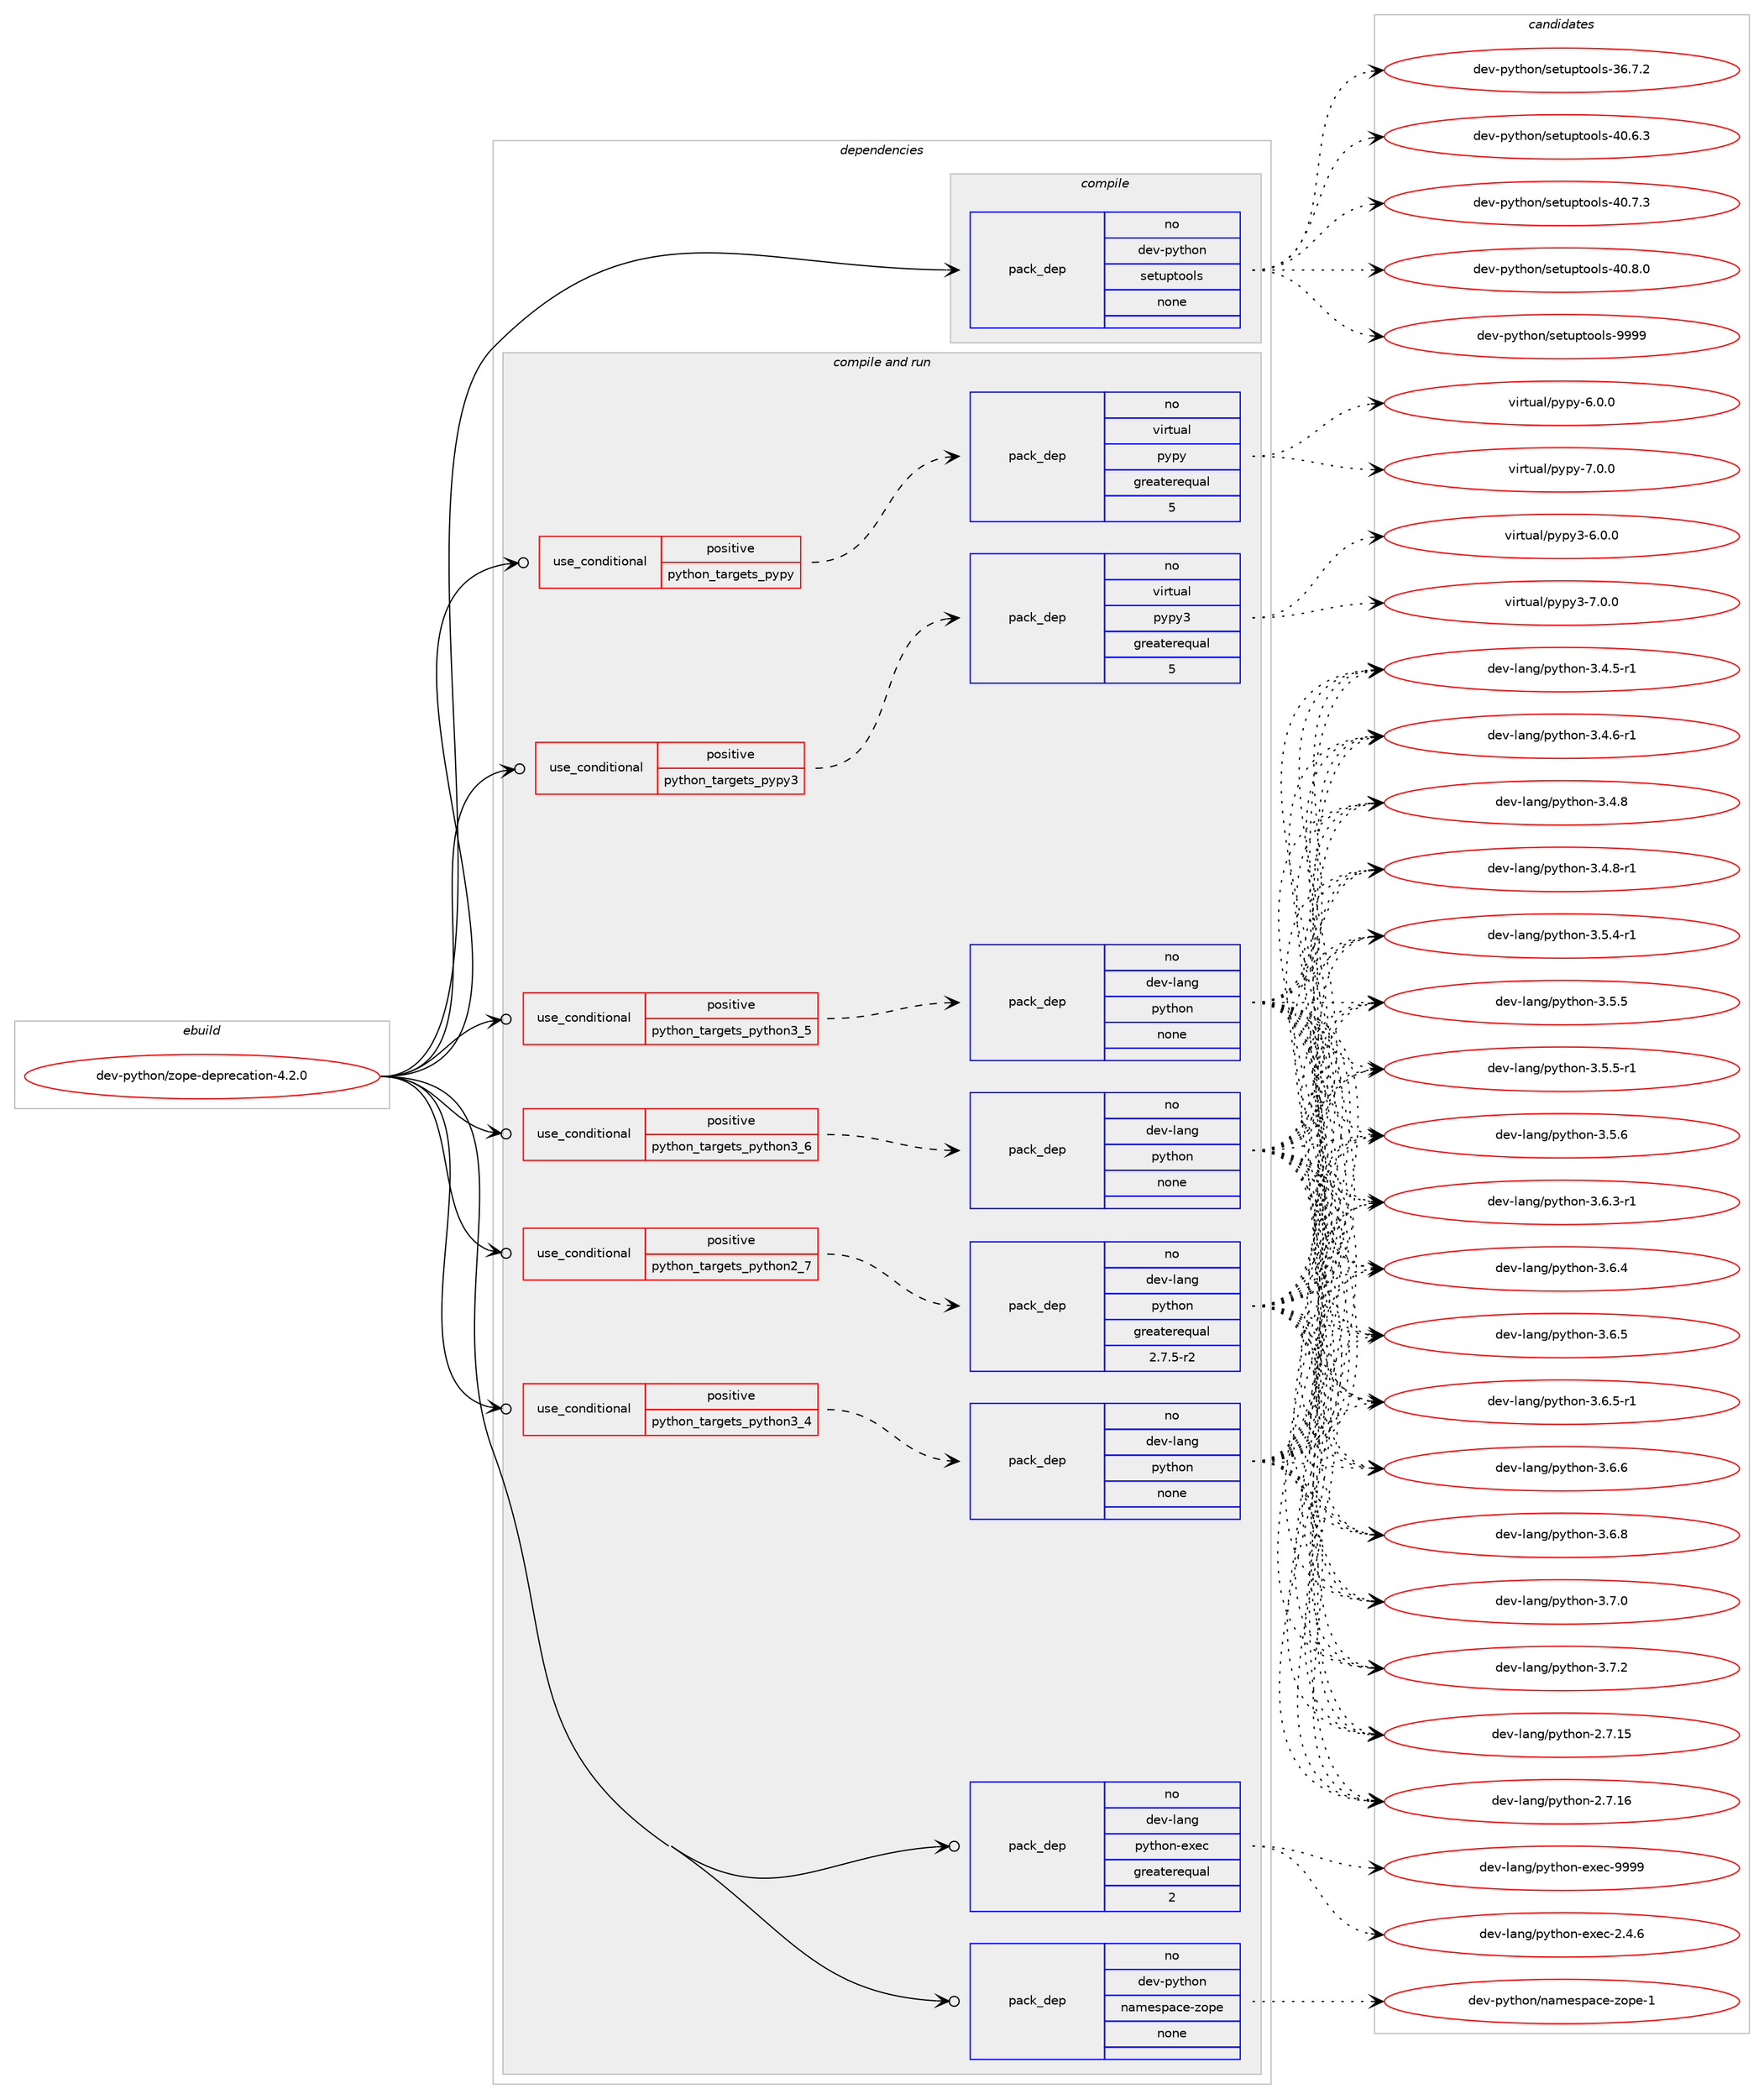 digraph prolog {

# *************
# Graph options
# *************

newrank=true;
concentrate=true;
compound=true;
graph [rankdir=LR,fontname=Helvetica,fontsize=10,ranksep=1.5];#, ranksep=2.5, nodesep=0.2];
edge  [arrowhead=vee];
node  [fontname=Helvetica,fontsize=10];

# **********
# The ebuild
# **********

subgraph cluster_leftcol {
color=gray;
rank=same;
label=<<i>ebuild</i>>;
id [label="dev-python/zope-deprecation-4.2.0", color=red, width=4, href="../dev-python/zope-deprecation-4.2.0.svg"];
}

# ****************
# The dependencies
# ****************

subgraph cluster_midcol {
color=gray;
label=<<i>dependencies</i>>;
subgraph cluster_compile {
fillcolor="#eeeeee";
style=filled;
label=<<i>compile</i>>;
subgraph pack1038645 {
dependency1449307 [label=<<TABLE BORDER="0" CELLBORDER="1" CELLSPACING="0" CELLPADDING="4" WIDTH="220"><TR><TD ROWSPAN="6" CELLPADDING="30">pack_dep</TD></TR><TR><TD WIDTH="110">no</TD></TR><TR><TD>dev-python</TD></TR><TR><TD>setuptools</TD></TR><TR><TD>none</TD></TR><TR><TD></TD></TR></TABLE>>, shape=none, color=blue];
}
id:e -> dependency1449307:w [weight=20,style="solid",arrowhead="vee"];
}
subgraph cluster_compileandrun {
fillcolor="#eeeeee";
style=filled;
label=<<i>compile and run</i>>;
subgraph cond387289 {
dependency1449308 [label=<<TABLE BORDER="0" CELLBORDER="1" CELLSPACING="0" CELLPADDING="4"><TR><TD ROWSPAN="3" CELLPADDING="10">use_conditional</TD></TR><TR><TD>positive</TD></TR><TR><TD>python_targets_pypy</TD></TR></TABLE>>, shape=none, color=red];
subgraph pack1038646 {
dependency1449309 [label=<<TABLE BORDER="0" CELLBORDER="1" CELLSPACING="0" CELLPADDING="4" WIDTH="220"><TR><TD ROWSPAN="6" CELLPADDING="30">pack_dep</TD></TR><TR><TD WIDTH="110">no</TD></TR><TR><TD>virtual</TD></TR><TR><TD>pypy</TD></TR><TR><TD>greaterequal</TD></TR><TR><TD>5</TD></TR></TABLE>>, shape=none, color=blue];
}
dependency1449308:e -> dependency1449309:w [weight=20,style="dashed",arrowhead="vee"];
}
id:e -> dependency1449308:w [weight=20,style="solid",arrowhead="odotvee"];
subgraph cond387290 {
dependency1449310 [label=<<TABLE BORDER="0" CELLBORDER="1" CELLSPACING="0" CELLPADDING="4"><TR><TD ROWSPAN="3" CELLPADDING="10">use_conditional</TD></TR><TR><TD>positive</TD></TR><TR><TD>python_targets_pypy3</TD></TR></TABLE>>, shape=none, color=red];
subgraph pack1038647 {
dependency1449311 [label=<<TABLE BORDER="0" CELLBORDER="1" CELLSPACING="0" CELLPADDING="4" WIDTH="220"><TR><TD ROWSPAN="6" CELLPADDING="30">pack_dep</TD></TR><TR><TD WIDTH="110">no</TD></TR><TR><TD>virtual</TD></TR><TR><TD>pypy3</TD></TR><TR><TD>greaterequal</TD></TR><TR><TD>5</TD></TR></TABLE>>, shape=none, color=blue];
}
dependency1449310:e -> dependency1449311:w [weight=20,style="dashed",arrowhead="vee"];
}
id:e -> dependency1449310:w [weight=20,style="solid",arrowhead="odotvee"];
subgraph cond387291 {
dependency1449312 [label=<<TABLE BORDER="0" CELLBORDER="1" CELLSPACING="0" CELLPADDING="4"><TR><TD ROWSPAN="3" CELLPADDING="10">use_conditional</TD></TR><TR><TD>positive</TD></TR><TR><TD>python_targets_python2_7</TD></TR></TABLE>>, shape=none, color=red];
subgraph pack1038648 {
dependency1449313 [label=<<TABLE BORDER="0" CELLBORDER="1" CELLSPACING="0" CELLPADDING="4" WIDTH="220"><TR><TD ROWSPAN="6" CELLPADDING="30">pack_dep</TD></TR><TR><TD WIDTH="110">no</TD></TR><TR><TD>dev-lang</TD></TR><TR><TD>python</TD></TR><TR><TD>greaterequal</TD></TR><TR><TD>2.7.5-r2</TD></TR></TABLE>>, shape=none, color=blue];
}
dependency1449312:e -> dependency1449313:w [weight=20,style="dashed",arrowhead="vee"];
}
id:e -> dependency1449312:w [weight=20,style="solid",arrowhead="odotvee"];
subgraph cond387292 {
dependency1449314 [label=<<TABLE BORDER="0" CELLBORDER="1" CELLSPACING="0" CELLPADDING="4"><TR><TD ROWSPAN="3" CELLPADDING="10">use_conditional</TD></TR><TR><TD>positive</TD></TR><TR><TD>python_targets_python3_4</TD></TR></TABLE>>, shape=none, color=red];
subgraph pack1038649 {
dependency1449315 [label=<<TABLE BORDER="0" CELLBORDER="1" CELLSPACING="0" CELLPADDING="4" WIDTH="220"><TR><TD ROWSPAN="6" CELLPADDING="30">pack_dep</TD></TR><TR><TD WIDTH="110">no</TD></TR><TR><TD>dev-lang</TD></TR><TR><TD>python</TD></TR><TR><TD>none</TD></TR><TR><TD></TD></TR></TABLE>>, shape=none, color=blue];
}
dependency1449314:e -> dependency1449315:w [weight=20,style="dashed",arrowhead="vee"];
}
id:e -> dependency1449314:w [weight=20,style="solid",arrowhead="odotvee"];
subgraph cond387293 {
dependency1449316 [label=<<TABLE BORDER="0" CELLBORDER="1" CELLSPACING="0" CELLPADDING="4"><TR><TD ROWSPAN="3" CELLPADDING="10">use_conditional</TD></TR><TR><TD>positive</TD></TR><TR><TD>python_targets_python3_5</TD></TR></TABLE>>, shape=none, color=red];
subgraph pack1038650 {
dependency1449317 [label=<<TABLE BORDER="0" CELLBORDER="1" CELLSPACING="0" CELLPADDING="4" WIDTH="220"><TR><TD ROWSPAN="6" CELLPADDING="30">pack_dep</TD></TR><TR><TD WIDTH="110">no</TD></TR><TR><TD>dev-lang</TD></TR><TR><TD>python</TD></TR><TR><TD>none</TD></TR><TR><TD></TD></TR></TABLE>>, shape=none, color=blue];
}
dependency1449316:e -> dependency1449317:w [weight=20,style="dashed",arrowhead="vee"];
}
id:e -> dependency1449316:w [weight=20,style="solid",arrowhead="odotvee"];
subgraph cond387294 {
dependency1449318 [label=<<TABLE BORDER="0" CELLBORDER="1" CELLSPACING="0" CELLPADDING="4"><TR><TD ROWSPAN="3" CELLPADDING="10">use_conditional</TD></TR><TR><TD>positive</TD></TR><TR><TD>python_targets_python3_6</TD></TR></TABLE>>, shape=none, color=red];
subgraph pack1038651 {
dependency1449319 [label=<<TABLE BORDER="0" CELLBORDER="1" CELLSPACING="0" CELLPADDING="4" WIDTH="220"><TR><TD ROWSPAN="6" CELLPADDING="30">pack_dep</TD></TR><TR><TD WIDTH="110">no</TD></TR><TR><TD>dev-lang</TD></TR><TR><TD>python</TD></TR><TR><TD>none</TD></TR><TR><TD></TD></TR></TABLE>>, shape=none, color=blue];
}
dependency1449318:e -> dependency1449319:w [weight=20,style="dashed",arrowhead="vee"];
}
id:e -> dependency1449318:w [weight=20,style="solid",arrowhead="odotvee"];
subgraph pack1038652 {
dependency1449320 [label=<<TABLE BORDER="0" CELLBORDER="1" CELLSPACING="0" CELLPADDING="4" WIDTH="220"><TR><TD ROWSPAN="6" CELLPADDING="30">pack_dep</TD></TR><TR><TD WIDTH="110">no</TD></TR><TR><TD>dev-lang</TD></TR><TR><TD>python-exec</TD></TR><TR><TD>greaterequal</TD></TR><TR><TD>2</TD></TR></TABLE>>, shape=none, color=blue];
}
id:e -> dependency1449320:w [weight=20,style="solid",arrowhead="odotvee"];
subgraph pack1038653 {
dependency1449321 [label=<<TABLE BORDER="0" CELLBORDER="1" CELLSPACING="0" CELLPADDING="4" WIDTH="220"><TR><TD ROWSPAN="6" CELLPADDING="30">pack_dep</TD></TR><TR><TD WIDTH="110">no</TD></TR><TR><TD>dev-python</TD></TR><TR><TD>namespace-zope</TD></TR><TR><TD>none</TD></TR><TR><TD></TD></TR></TABLE>>, shape=none, color=blue];
}
id:e -> dependency1449321:w [weight=20,style="solid",arrowhead="odotvee"];
}
subgraph cluster_run {
fillcolor="#eeeeee";
style=filled;
label=<<i>run</i>>;
}
}

# **************
# The candidates
# **************

subgraph cluster_choices {
rank=same;
color=gray;
label=<<i>candidates</i>>;

subgraph choice1038645 {
color=black;
nodesep=1;
choice100101118451121211161041111104711510111611711211611111110811545515446554650 [label="dev-python/setuptools-36.7.2", color=red, width=4,href="../dev-python/setuptools-36.7.2.svg"];
choice100101118451121211161041111104711510111611711211611111110811545524846544651 [label="dev-python/setuptools-40.6.3", color=red, width=4,href="../dev-python/setuptools-40.6.3.svg"];
choice100101118451121211161041111104711510111611711211611111110811545524846554651 [label="dev-python/setuptools-40.7.3", color=red, width=4,href="../dev-python/setuptools-40.7.3.svg"];
choice100101118451121211161041111104711510111611711211611111110811545524846564648 [label="dev-python/setuptools-40.8.0", color=red, width=4,href="../dev-python/setuptools-40.8.0.svg"];
choice10010111845112121116104111110471151011161171121161111111081154557575757 [label="dev-python/setuptools-9999", color=red, width=4,href="../dev-python/setuptools-9999.svg"];
dependency1449307:e -> choice100101118451121211161041111104711510111611711211611111110811545515446554650:w [style=dotted,weight="100"];
dependency1449307:e -> choice100101118451121211161041111104711510111611711211611111110811545524846544651:w [style=dotted,weight="100"];
dependency1449307:e -> choice100101118451121211161041111104711510111611711211611111110811545524846554651:w [style=dotted,weight="100"];
dependency1449307:e -> choice100101118451121211161041111104711510111611711211611111110811545524846564648:w [style=dotted,weight="100"];
dependency1449307:e -> choice10010111845112121116104111110471151011161171121161111111081154557575757:w [style=dotted,weight="100"];
}
subgraph choice1038646 {
color=black;
nodesep=1;
choice1181051141161179710847112121112121455446484648 [label="virtual/pypy-6.0.0", color=red, width=4,href="../virtual/pypy-6.0.0.svg"];
choice1181051141161179710847112121112121455546484648 [label="virtual/pypy-7.0.0", color=red, width=4,href="../virtual/pypy-7.0.0.svg"];
dependency1449309:e -> choice1181051141161179710847112121112121455446484648:w [style=dotted,weight="100"];
dependency1449309:e -> choice1181051141161179710847112121112121455546484648:w [style=dotted,weight="100"];
}
subgraph choice1038647 {
color=black;
nodesep=1;
choice118105114116117971084711212111212151455446484648 [label="virtual/pypy3-6.0.0", color=red, width=4,href="../virtual/pypy3-6.0.0.svg"];
choice118105114116117971084711212111212151455546484648 [label="virtual/pypy3-7.0.0", color=red, width=4,href="../virtual/pypy3-7.0.0.svg"];
dependency1449311:e -> choice118105114116117971084711212111212151455446484648:w [style=dotted,weight="100"];
dependency1449311:e -> choice118105114116117971084711212111212151455546484648:w [style=dotted,weight="100"];
}
subgraph choice1038648 {
color=black;
nodesep=1;
choice10010111845108971101034711212111610411111045504655464953 [label="dev-lang/python-2.7.15", color=red, width=4,href="../dev-lang/python-2.7.15.svg"];
choice10010111845108971101034711212111610411111045504655464954 [label="dev-lang/python-2.7.16", color=red, width=4,href="../dev-lang/python-2.7.16.svg"];
choice1001011184510897110103471121211161041111104551465246534511449 [label="dev-lang/python-3.4.5-r1", color=red, width=4,href="../dev-lang/python-3.4.5-r1.svg"];
choice1001011184510897110103471121211161041111104551465246544511449 [label="dev-lang/python-3.4.6-r1", color=red, width=4,href="../dev-lang/python-3.4.6-r1.svg"];
choice100101118451089711010347112121116104111110455146524656 [label="dev-lang/python-3.4.8", color=red, width=4,href="../dev-lang/python-3.4.8.svg"];
choice1001011184510897110103471121211161041111104551465246564511449 [label="dev-lang/python-3.4.8-r1", color=red, width=4,href="../dev-lang/python-3.4.8-r1.svg"];
choice1001011184510897110103471121211161041111104551465346524511449 [label="dev-lang/python-3.5.4-r1", color=red, width=4,href="../dev-lang/python-3.5.4-r1.svg"];
choice100101118451089711010347112121116104111110455146534653 [label="dev-lang/python-3.5.5", color=red, width=4,href="../dev-lang/python-3.5.5.svg"];
choice1001011184510897110103471121211161041111104551465346534511449 [label="dev-lang/python-3.5.5-r1", color=red, width=4,href="../dev-lang/python-3.5.5-r1.svg"];
choice100101118451089711010347112121116104111110455146534654 [label="dev-lang/python-3.5.6", color=red, width=4,href="../dev-lang/python-3.5.6.svg"];
choice1001011184510897110103471121211161041111104551465446514511449 [label="dev-lang/python-3.6.3-r1", color=red, width=4,href="../dev-lang/python-3.6.3-r1.svg"];
choice100101118451089711010347112121116104111110455146544652 [label="dev-lang/python-3.6.4", color=red, width=4,href="../dev-lang/python-3.6.4.svg"];
choice100101118451089711010347112121116104111110455146544653 [label="dev-lang/python-3.6.5", color=red, width=4,href="../dev-lang/python-3.6.5.svg"];
choice1001011184510897110103471121211161041111104551465446534511449 [label="dev-lang/python-3.6.5-r1", color=red, width=4,href="../dev-lang/python-3.6.5-r1.svg"];
choice100101118451089711010347112121116104111110455146544654 [label="dev-lang/python-3.6.6", color=red, width=4,href="../dev-lang/python-3.6.6.svg"];
choice100101118451089711010347112121116104111110455146544656 [label="dev-lang/python-3.6.8", color=red, width=4,href="../dev-lang/python-3.6.8.svg"];
choice100101118451089711010347112121116104111110455146554648 [label="dev-lang/python-3.7.0", color=red, width=4,href="../dev-lang/python-3.7.0.svg"];
choice100101118451089711010347112121116104111110455146554650 [label="dev-lang/python-3.7.2", color=red, width=4,href="../dev-lang/python-3.7.2.svg"];
dependency1449313:e -> choice10010111845108971101034711212111610411111045504655464953:w [style=dotted,weight="100"];
dependency1449313:e -> choice10010111845108971101034711212111610411111045504655464954:w [style=dotted,weight="100"];
dependency1449313:e -> choice1001011184510897110103471121211161041111104551465246534511449:w [style=dotted,weight="100"];
dependency1449313:e -> choice1001011184510897110103471121211161041111104551465246544511449:w [style=dotted,weight="100"];
dependency1449313:e -> choice100101118451089711010347112121116104111110455146524656:w [style=dotted,weight="100"];
dependency1449313:e -> choice1001011184510897110103471121211161041111104551465246564511449:w [style=dotted,weight="100"];
dependency1449313:e -> choice1001011184510897110103471121211161041111104551465346524511449:w [style=dotted,weight="100"];
dependency1449313:e -> choice100101118451089711010347112121116104111110455146534653:w [style=dotted,weight="100"];
dependency1449313:e -> choice1001011184510897110103471121211161041111104551465346534511449:w [style=dotted,weight="100"];
dependency1449313:e -> choice100101118451089711010347112121116104111110455146534654:w [style=dotted,weight="100"];
dependency1449313:e -> choice1001011184510897110103471121211161041111104551465446514511449:w [style=dotted,weight="100"];
dependency1449313:e -> choice100101118451089711010347112121116104111110455146544652:w [style=dotted,weight="100"];
dependency1449313:e -> choice100101118451089711010347112121116104111110455146544653:w [style=dotted,weight="100"];
dependency1449313:e -> choice1001011184510897110103471121211161041111104551465446534511449:w [style=dotted,weight="100"];
dependency1449313:e -> choice100101118451089711010347112121116104111110455146544654:w [style=dotted,weight="100"];
dependency1449313:e -> choice100101118451089711010347112121116104111110455146544656:w [style=dotted,weight="100"];
dependency1449313:e -> choice100101118451089711010347112121116104111110455146554648:w [style=dotted,weight="100"];
dependency1449313:e -> choice100101118451089711010347112121116104111110455146554650:w [style=dotted,weight="100"];
}
subgraph choice1038649 {
color=black;
nodesep=1;
choice10010111845108971101034711212111610411111045504655464953 [label="dev-lang/python-2.7.15", color=red, width=4,href="../dev-lang/python-2.7.15.svg"];
choice10010111845108971101034711212111610411111045504655464954 [label="dev-lang/python-2.7.16", color=red, width=4,href="../dev-lang/python-2.7.16.svg"];
choice1001011184510897110103471121211161041111104551465246534511449 [label="dev-lang/python-3.4.5-r1", color=red, width=4,href="../dev-lang/python-3.4.5-r1.svg"];
choice1001011184510897110103471121211161041111104551465246544511449 [label="dev-lang/python-3.4.6-r1", color=red, width=4,href="../dev-lang/python-3.4.6-r1.svg"];
choice100101118451089711010347112121116104111110455146524656 [label="dev-lang/python-3.4.8", color=red, width=4,href="../dev-lang/python-3.4.8.svg"];
choice1001011184510897110103471121211161041111104551465246564511449 [label="dev-lang/python-3.4.8-r1", color=red, width=4,href="../dev-lang/python-3.4.8-r1.svg"];
choice1001011184510897110103471121211161041111104551465346524511449 [label="dev-lang/python-3.5.4-r1", color=red, width=4,href="../dev-lang/python-3.5.4-r1.svg"];
choice100101118451089711010347112121116104111110455146534653 [label="dev-lang/python-3.5.5", color=red, width=4,href="../dev-lang/python-3.5.5.svg"];
choice1001011184510897110103471121211161041111104551465346534511449 [label="dev-lang/python-3.5.5-r1", color=red, width=4,href="../dev-lang/python-3.5.5-r1.svg"];
choice100101118451089711010347112121116104111110455146534654 [label="dev-lang/python-3.5.6", color=red, width=4,href="../dev-lang/python-3.5.6.svg"];
choice1001011184510897110103471121211161041111104551465446514511449 [label="dev-lang/python-3.6.3-r1", color=red, width=4,href="../dev-lang/python-3.6.3-r1.svg"];
choice100101118451089711010347112121116104111110455146544652 [label="dev-lang/python-3.6.4", color=red, width=4,href="../dev-lang/python-3.6.4.svg"];
choice100101118451089711010347112121116104111110455146544653 [label="dev-lang/python-3.6.5", color=red, width=4,href="../dev-lang/python-3.6.5.svg"];
choice1001011184510897110103471121211161041111104551465446534511449 [label="dev-lang/python-3.6.5-r1", color=red, width=4,href="../dev-lang/python-3.6.5-r1.svg"];
choice100101118451089711010347112121116104111110455146544654 [label="dev-lang/python-3.6.6", color=red, width=4,href="../dev-lang/python-3.6.6.svg"];
choice100101118451089711010347112121116104111110455146544656 [label="dev-lang/python-3.6.8", color=red, width=4,href="../dev-lang/python-3.6.8.svg"];
choice100101118451089711010347112121116104111110455146554648 [label="dev-lang/python-3.7.0", color=red, width=4,href="../dev-lang/python-3.7.0.svg"];
choice100101118451089711010347112121116104111110455146554650 [label="dev-lang/python-3.7.2", color=red, width=4,href="../dev-lang/python-3.7.2.svg"];
dependency1449315:e -> choice10010111845108971101034711212111610411111045504655464953:w [style=dotted,weight="100"];
dependency1449315:e -> choice10010111845108971101034711212111610411111045504655464954:w [style=dotted,weight="100"];
dependency1449315:e -> choice1001011184510897110103471121211161041111104551465246534511449:w [style=dotted,weight="100"];
dependency1449315:e -> choice1001011184510897110103471121211161041111104551465246544511449:w [style=dotted,weight="100"];
dependency1449315:e -> choice100101118451089711010347112121116104111110455146524656:w [style=dotted,weight="100"];
dependency1449315:e -> choice1001011184510897110103471121211161041111104551465246564511449:w [style=dotted,weight="100"];
dependency1449315:e -> choice1001011184510897110103471121211161041111104551465346524511449:w [style=dotted,weight="100"];
dependency1449315:e -> choice100101118451089711010347112121116104111110455146534653:w [style=dotted,weight="100"];
dependency1449315:e -> choice1001011184510897110103471121211161041111104551465346534511449:w [style=dotted,weight="100"];
dependency1449315:e -> choice100101118451089711010347112121116104111110455146534654:w [style=dotted,weight="100"];
dependency1449315:e -> choice1001011184510897110103471121211161041111104551465446514511449:w [style=dotted,weight="100"];
dependency1449315:e -> choice100101118451089711010347112121116104111110455146544652:w [style=dotted,weight="100"];
dependency1449315:e -> choice100101118451089711010347112121116104111110455146544653:w [style=dotted,weight="100"];
dependency1449315:e -> choice1001011184510897110103471121211161041111104551465446534511449:w [style=dotted,weight="100"];
dependency1449315:e -> choice100101118451089711010347112121116104111110455146544654:w [style=dotted,weight="100"];
dependency1449315:e -> choice100101118451089711010347112121116104111110455146544656:w [style=dotted,weight="100"];
dependency1449315:e -> choice100101118451089711010347112121116104111110455146554648:w [style=dotted,weight="100"];
dependency1449315:e -> choice100101118451089711010347112121116104111110455146554650:w [style=dotted,weight="100"];
}
subgraph choice1038650 {
color=black;
nodesep=1;
choice10010111845108971101034711212111610411111045504655464953 [label="dev-lang/python-2.7.15", color=red, width=4,href="../dev-lang/python-2.7.15.svg"];
choice10010111845108971101034711212111610411111045504655464954 [label="dev-lang/python-2.7.16", color=red, width=4,href="../dev-lang/python-2.7.16.svg"];
choice1001011184510897110103471121211161041111104551465246534511449 [label="dev-lang/python-3.4.5-r1", color=red, width=4,href="../dev-lang/python-3.4.5-r1.svg"];
choice1001011184510897110103471121211161041111104551465246544511449 [label="dev-lang/python-3.4.6-r1", color=red, width=4,href="../dev-lang/python-3.4.6-r1.svg"];
choice100101118451089711010347112121116104111110455146524656 [label="dev-lang/python-3.4.8", color=red, width=4,href="../dev-lang/python-3.4.8.svg"];
choice1001011184510897110103471121211161041111104551465246564511449 [label="dev-lang/python-3.4.8-r1", color=red, width=4,href="../dev-lang/python-3.4.8-r1.svg"];
choice1001011184510897110103471121211161041111104551465346524511449 [label="dev-lang/python-3.5.4-r1", color=red, width=4,href="../dev-lang/python-3.5.4-r1.svg"];
choice100101118451089711010347112121116104111110455146534653 [label="dev-lang/python-3.5.5", color=red, width=4,href="../dev-lang/python-3.5.5.svg"];
choice1001011184510897110103471121211161041111104551465346534511449 [label="dev-lang/python-3.5.5-r1", color=red, width=4,href="../dev-lang/python-3.5.5-r1.svg"];
choice100101118451089711010347112121116104111110455146534654 [label="dev-lang/python-3.5.6", color=red, width=4,href="../dev-lang/python-3.5.6.svg"];
choice1001011184510897110103471121211161041111104551465446514511449 [label="dev-lang/python-3.6.3-r1", color=red, width=4,href="../dev-lang/python-3.6.3-r1.svg"];
choice100101118451089711010347112121116104111110455146544652 [label="dev-lang/python-3.6.4", color=red, width=4,href="../dev-lang/python-3.6.4.svg"];
choice100101118451089711010347112121116104111110455146544653 [label="dev-lang/python-3.6.5", color=red, width=4,href="../dev-lang/python-3.6.5.svg"];
choice1001011184510897110103471121211161041111104551465446534511449 [label="dev-lang/python-3.6.5-r1", color=red, width=4,href="../dev-lang/python-3.6.5-r1.svg"];
choice100101118451089711010347112121116104111110455146544654 [label="dev-lang/python-3.6.6", color=red, width=4,href="../dev-lang/python-3.6.6.svg"];
choice100101118451089711010347112121116104111110455146544656 [label="dev-lang/python-3.6.8", color=red, width=4,href="../dev-lang/python-3.6.8.svg"];
choice100101118451089711010347112121116104111110455146554648 [label="dev-lang/python-3.7.0", color=red, width=4,href="../dev-lang/python-3.7.0.svg"];
choice100101118451089711010347112121116104111110455146554650 [label="dev-lang/python-3.7.2", color=red, width=4,href="../dev-lang/python-3.7.2.svg"];
dependency1449317:e -> choice10010111845108971101034711212111610411111045504655464953:w [style=dotted,weight="100"];
dependency1449317:e -> choice10010111845108971101034711212111610411111045504655464954:w [style=dotted,weight="100"];
dependency1449317:e -> choice1001011184510897110103471121211161041111104551465246534511449:w [style=dotted,weight="100"];
dependency1449317:e -> choice1001011184510897110103471121211161041111104551465246544511449:w [style=dotted,weight="100"];
dependency1449317:e -> choice100101118451089711010347112121116104111110455146524656:w [style=dotted,weight="100"];
dependency1449317:e -> choice1001011184510897110103471121211161041111104551465246564511449:w [style=dotted,weight="100"];
dependency1449317:e -> choice1001011184510897110103471121211161041111104551465346524511449:w [style=dotted,weight="100"];
dependency1449317:e -> choice100101118451089711010347112121116104111110455146534653:w [style=dotted,weight="100"];
dependency1449317:e -> choice1001011184510897110103471121211161041111104551465346534511449:w [style=dotted,weight="100"];
dependency1449317:e -> choice100101118451089711010347112121116104111110455146534654:w [style=dotted,weight="100"];
dependency1449317:e -> choice1001011184510897110103471121211161041111104551465446514511449:w [style=dotted,weight="100"];
dependency1449317:e -> choice100101118451089711010347112121116104111110455146544652:w [style=dotted,weight="100"];
dependency1449317:e -> choice100101118451089711010347112121116104111110455146544653:w [style=dotted,weight="100"];
dependency1449317:e -> choice1001011184510897110103471121211161041111104551465446534511449:w [style=dotted,weight="100"];
dependency1449317:e -> choice100101118451089711010347112121116104111110455146544654:w [style=dotted,weight="100"];
dependency1449317:e -> choice100101118451089711010347112121116104111110455146544656:w [style=dotted,weight="100"];
dependency1449317:e -> choice100101118451089711010347112121116104111110455146554648:w [style=dotted,weight="100"];
dependency1449317:e -> choice100101118451089711010347112121116104111110455146554650:w [style=dotted,weight="100"];
}
subgraph choice1038651 {
color=black;
nodesep=1;
choice10010111845108971101034711212111610411111045504655464953 [label="dev-lang/python-2.7.15", color=red, width=4,href="../dev-lang/python-2.7.15.svg"];
choice10010111845108971101034711212111610411111045504655464954 [label="dev-lang/python-2.7.16", color=red, width=4,href="../dev-lang/python-2.7.16.svg"];
choice1001011184510897110103471121211161041111104551465246534511449 [label="dev-lang/python-3.4.5-r1", color=red, width=4,href="../dev-lang/python-3.4.5-r1.svg"];
choice1001011184510897110103471121211161041111104551465246544511449 [label="dev-lang/python-3.4.6-r1", color=red, width=4,href="../dev-lang/python-3.4.6-r1.svg"];
choice100101118451089711010347112121116104111110455146524656 [label="dev-lang/python-3.4.8", color=red, width=4,href="../dev-lang/python-3.4.8.svg"];
choice1001011184510897110103471121211161041111104551465246564511449 [label="dev-lang/python-3.4.8-r1", color=red, width=4,href="../dev-lang/python-3.4.8-r1.svg"];
choice1001011184510897110103471121211161041111104551465346524511449 [label="dev-lang/python-3.5.4-r1", color=red, width=4,href="../dev-lang/python-3.5.4-r1.svg"];
choice100101118451089711010347112121116104111110455146534653 [label="dev-lang/python-3.5.5", color=red, width=4,href="../dev-lang/python-3.5.5.svg"];
choice1001011184510897110103471121211161041111104551465346534511449 [label="dev-lang/python-3.5.5-r1", color=red, width=4,href="../dev-lang/python-3.5.5-r1.svg"];
choice100101118451089711010347112121116104111110455146534654 [label="dev-lang/python-3.5.6", color=red, width=4,href="../dev-lang/python-3.5.6.svg"];
choice1001011184510897110103471121211161041111104551465446514511449 [label="dev-lang/python-3.6.3-r1", color=red, width=4,href="../dev-lang/python-3.6.3-r1.svg"];
choice100101118451089711010347112121116104111110455146544652 [label="dev-lang/python-3.6.4", color=red, width=4,href="../dev-lang/python-3.6.4.svg"];
choice100101118451089711010347112121116104111110455146544653 [label="dev-lang/python-3.6.5", color=red, width=4,href="../dev-lang/python-3.6.5.svg"];
choice1001011184510897110103471121211161041111104551465446534511449 [label="dev-lang/python-3.6.5-r1", color=red, width=4,href="../dev-lang/python-3.6.5-r1.svg"];
choice100101118451089711010347112121116104111110455146544654 [label="dev-lang/python-3.6.6", color=red, width=4,href="../dev-lang/python-3.6.6.svg"];
choice100101118451089711010347112121116104111110455146544656 [label="dev-lang/python-3.6.8", color=red, width=4,href="../dev-lang/python-3.6.8.svg"];
choice100101118451089711010347112121116104111110455146554648 [label="dev-lang/python-3.7.0", color=red, width=4,href="../dev-lang/python-3.7.0.svg"];
choice100101118451089711010347112121116104111110455146554650 [label="dev-lang/python-3.7.2", color=red, width=4,href="../dev-lang/python-3.7.2.svg"];
dependency1449319:e -> choice10010111845108971101034711212111610411111045504655464953:w [style=dotted,weight="100"];
dependency1449319:e -> choice10010111845108971101034711212111610411111045504655464954:w [style=dotted,weight="100"];
dependency1449319:e -> choice1001011184510897110103471121211161041111104551465246534511449:w [style=dotted,weight="100"];
dependency1449319:e -> choice1001011184510897110103471121211161041111104551465246544511449:w [style=dotted,weight="100"];
dependency1449319:e -> choice100101118451089711010347112121116104111110455146524656:w [style=dotted,weight="100"];
dependency1449319:e -> choice1001011184510897110103471121211161041111104551465246564511449:w [style=dotted,weight="100"];
dependency1449319:e -> choice1001011184510897110103471121211161041111104551465346524511449:w [style=dotted,weight="100"];
dependency1449319:e -> choice100101118451089711010347112121116104111110455146534653:w [style=dotted,weight="100"];
dependency1449319:e -> choice1001011184510897110103471121211161041111104551465346534511449:w [style=dotted,weight="100"];
dependency1449319:e -> choice100101118451089711010347112121116104111110455146534654:w [style=dotted,weight="100"];
dependency1449319:e -> choice1001011184510897110103471121211161041111104551465446514511449:w [style=dotted,weight="100"];
dependency1449319:e -> choice100101118451089711010347112121116104111110455146544652:w [style=dotted,weight="100"];
dependency1449319:e -> choice100101118451089711010347112121116104111110455146544653:w [style=dotted,weight="100"];
dependency1449319:e -> choice1001011184510897110103471121211161041111104551465446534511449:w [style=dotted,weight="100"];
dependency1449319:e -> choice100101118451089711010347112121116104111110455146544654:w [style=dotted,weight="100"];
dependency1449319:e -> choice100101118451089711010347112121116104111110455146544656:w [style=dotted,weight="100"];
dependency1449319:e -> choice100101118451089711010347112121116104111110455146554648:w [style=dotted,weight="100"];
dependency1449319:e -> choice100101118451089711010347112121116104111110455146554650:w [style=dotted,weight="100"];
}
subgraph choice1038652 {
color=black;
nodesep=1;
choice1001011184510897110103471121211161041111104510112010199455046524654 [label="dev-lang/python-exec-2.4.6", color=red, width=4,href="../dev-lang/python-exec-2.4.6.svg"];
choice10010111845108971101034711212111610411111045101120101994557575757 [label="dev-lang/python-exec-9999", color=red, width=4,href="../dev-lang/python-exec-9999.svg"];
dependency1449320:e -> choice1001011184510897110103471121211161041111104510112010199455046524654:w [style=dotted,weight="100"];
dependency1449320:e -> choice10010111845108971101034711212111610411111045101120101994557575757:w [style=dotted,weight="100"];
}
subgraph choice1038653 {
color=black;
nodesep=1;
choice1001011184511212111610411111047110971091011151129799101451221111121014549 [label="dev-python/namespace-zope-1", color=red, width=4,href="../dev-python/namespace-zope-1.svg"];
dependency1449321:e -> choice1001011184511212111610411111047110971091011151129799101451221111121014549:w [style=dotted,weight="100"];
}
}

}
